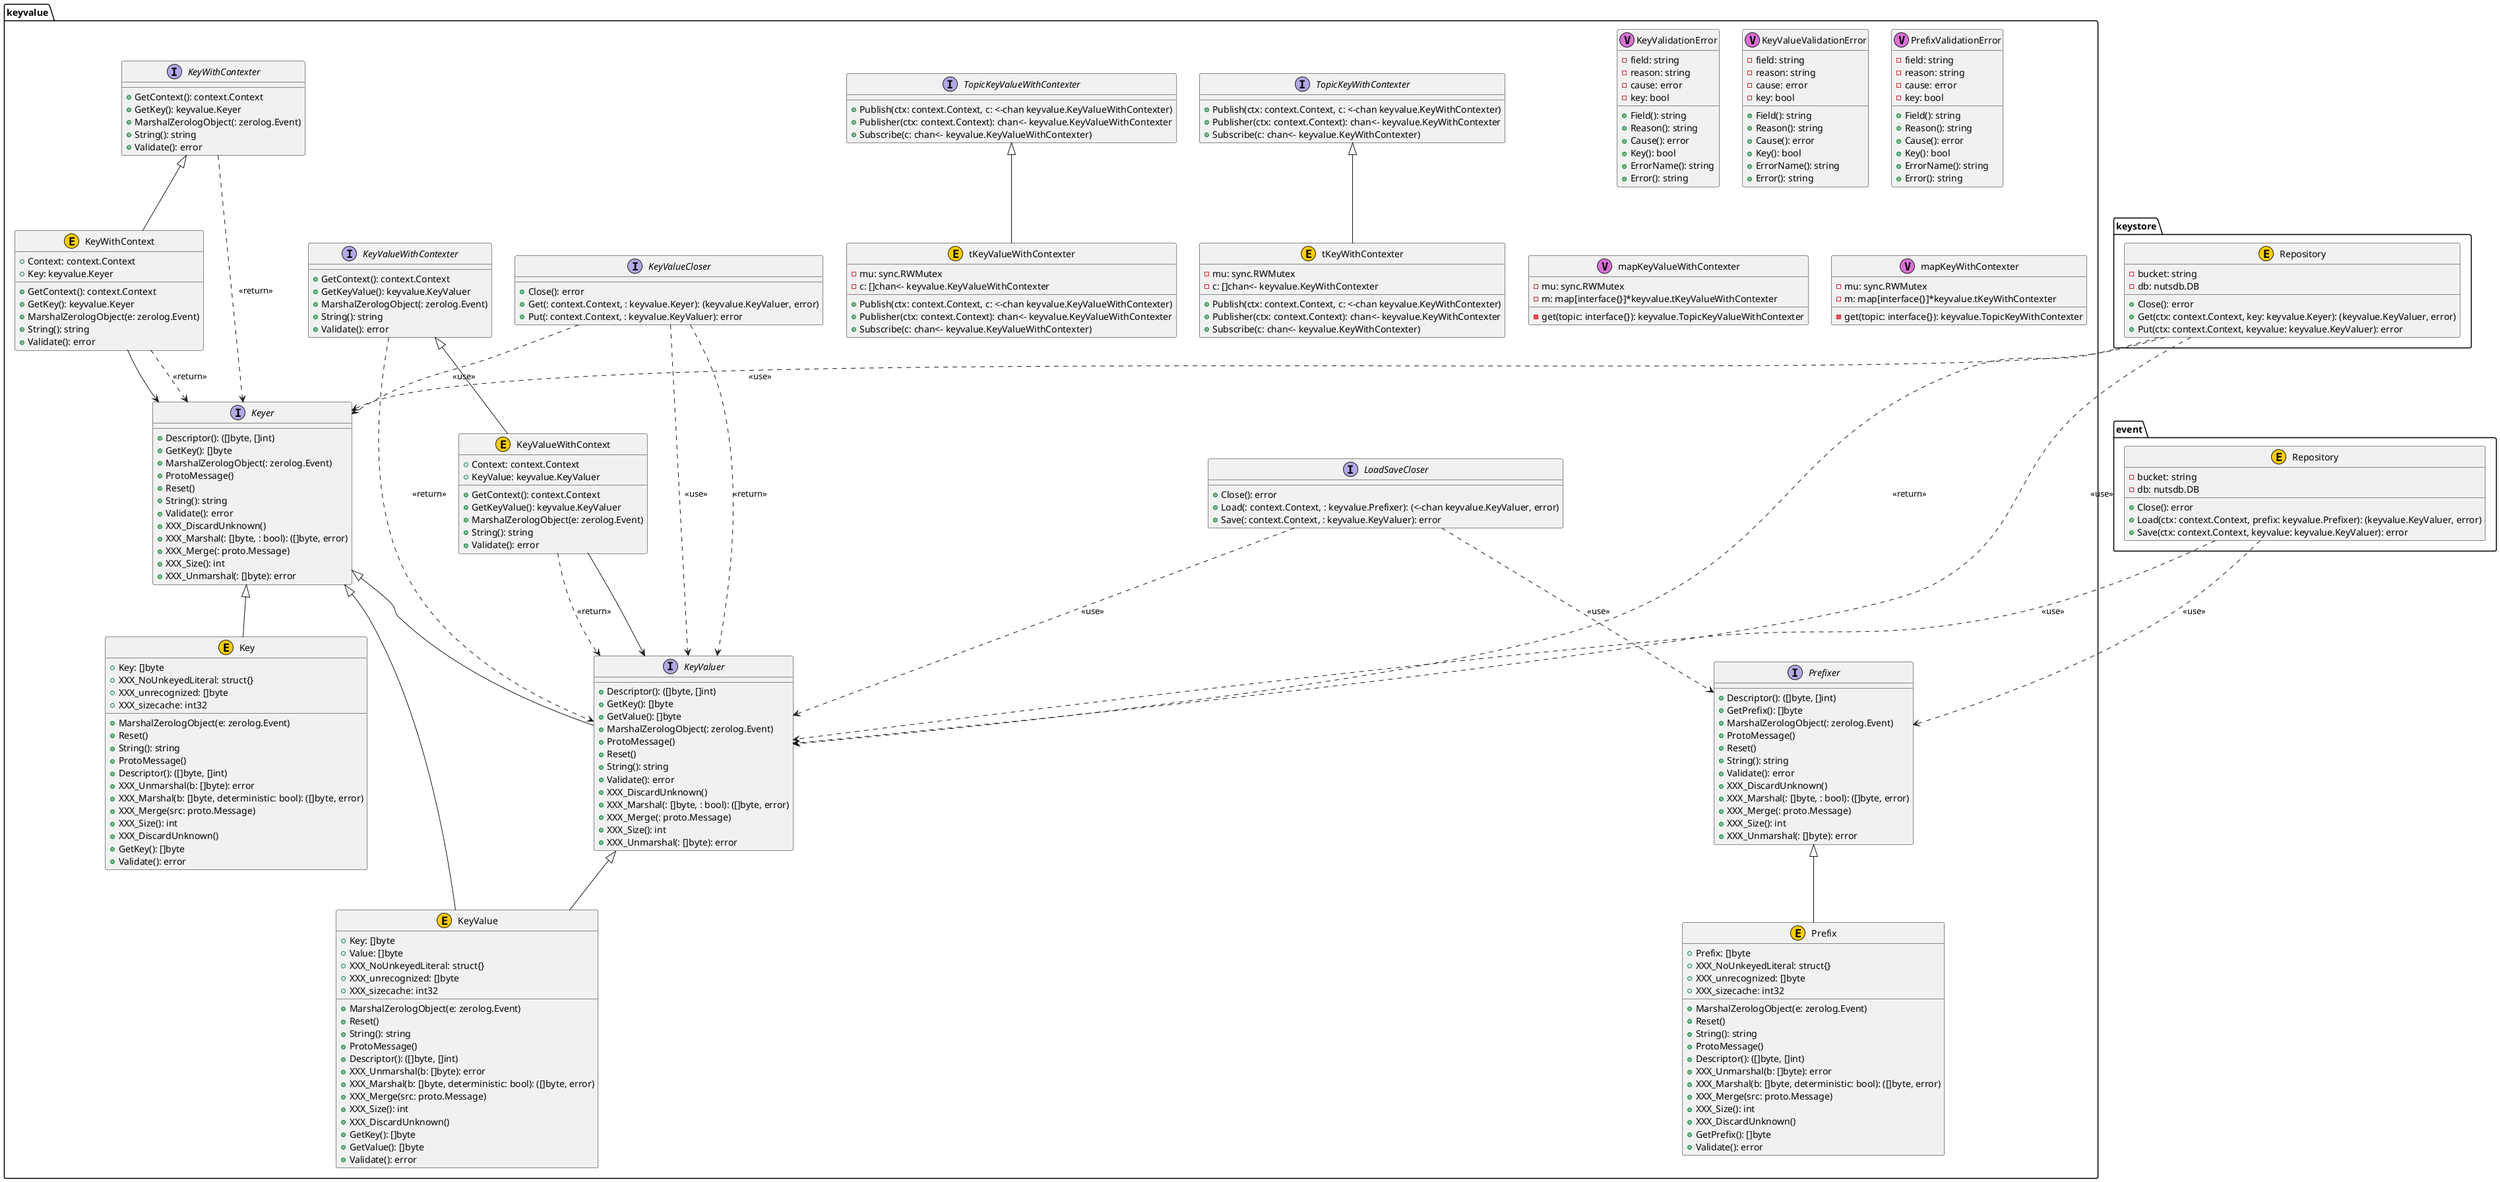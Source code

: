 @startuml

package "keystore" {
	class "Repository" as keystore.Repository <<E,#FFCC00>> {
		-bucket: string
		-db: nutsdb.DB
		+Close(): error
		+Get(ctx: context.Context, key: keyvalue.Keyer): (keyvalue.KeyValuer, error)
		+Put(ctx: context.Context, keyvalue: keyvalue.KeyValuer): error
	}
}


	keystore.Repository ..> keyvalue.Keyer : <<use>> 
	keystore.Repository ..> keyvalue.KeyValuer : <<return>> 
	keystore.Repository ..> keyvalue.KeyValuer : <<use>> 

package "keyvalue" {
	class "Key" as keyvalue.Key <<E,#FFCC00>> {
		+Key: []byte
		+XXX_NoUnkeyedLiteral: struct{}
		+XXX_unrecognized: []byte
		+XXX_sizecache: int32
		+MarshalZerologObject(e: zerolog.Event)
		+Reset()
		+String(): string
		+ProtoMessage()
		+Descriptor(): ([]byte, []int)
		+XXX_Unmarshal(b: []byte): error
		+XXX_Marshal(b: []byte, deterministic: bool): ([]byte, error)
		+XXX_Merge(src: proto.Message)
		+XXX_Size(): int
		+XXX_DiscardUnknown()
		+GetKey(): []byte
		+Validate(): error
	}
}



package "keyvalue" {
	class "KeyValidationError" as keyvalue.KeyValidationError <<V,Orchid>> {
		-field: string
		-reason: string
		-cause: error
		-key: bool
		+Field(): string
		+Reason(): string
		+Cause(): error
		+Key(): bool
		+ErrorName(): string
		+Error(): string
	}
}



package "keyvalue" {
	class "KeyValue" as keyvalue.KeyValue <<E,#FFCC00>> {
		+Key: []byte
		+Value: []byte
		+XXX_NoUnkeyedLiteral: struct{}
		+XXX_unrecognized: []byte
		+XXX_sizecache: int32
		+MarshalZerologObject(e: zerolog.Event)
		+Reset()
		+String(): string
		+ProtoMessage()
		+Descriptor(): ([]byte, []int)
		+XXX_Unmarshal(b: []byte): error
		+XXX_Marshal(b: []byte, deterministic: bool): ([]byte, error)
		+XXX_Merge(src: proto.Message)
		+XXX_Size(): int
		+XXX_DiscardUnknown()
		+GetKey(): []byte
		+GetValue(): []byte
		+Validate(): error
	}
}



package "keyvalue" {
	interface "KeyValueCloser" as keyvalue.KeyValueCloser {
		+Close(): error
		+Get(: context.Context, : keyvalue.Keyer): (keyvalue.KeyValuer, error)
		+Put(: context.Context, : keyvalue.KeyValuer): error
	}
}


	keyvalue.KeyValueCloser ..> keyvalue.Keyer : <<use>> 
	keyvalue.KeyValueCloser ..> keyvalue.KeyValuer : <<return>> 
	keyvalue.KeyValueCloser ..> keyvalue.KeyValuer : <<use>> 

package "keyvalue" {
	class "KeyValueValidationError" as keyvalue.KeyValueValidationError <<V,Orchid>> {
		-field: string
		-reason: string
		-cause: error
		-key: bool
		+Field(): string
		+Reason(): string
		+Cause(): error
		+Key(): bool
		+ErrorName(): string
		+Error(): string
	}
}



package "keyvalue" {
	class "KeyValueWithContext" as keyvalue.KeyValueWithContext <<E,#FFCC00>> {
		+Context: context.Context
		+KeyValue: keyvalue.KeyValuer
		+GetContext(): context.Context
		+GetKeyValue(): keyvalue.KeyValuer
		+MarshalZerologObject(e: zerolog.Event)
		+String(): string
		+Validate(): error
	}
}

	keyvalue.KeyValueWithContext --> keyvalue.KeyValuer

	keyvalue.KeyValueWithContext ..> keyvalue.KeyValuer : <<return>> 

package "keyvalue" {
	interface "KeyValueWithContexter" as keyvalue.KeyValueWithContexter {
		+GetContext(): context.Context
		+GetKeyValue(): keyvalue.KeyValuer
		+MarshalZerologObject(: zerolog.Event)
		+String(): string
		+Validate(): error
	}
}


	keyvalue.KeyValueWithContexter ..> keyvalue.KeyValuer : <<return>> 

package "keyvalue" {
	interface "KeyValuer" as keyvalue.KeyValuer {
		+Descriptor(): ([]byte, []int)
		+GetKey(): []byte
		+GetValue(): []byte
		+MarshalZerologObject(: zerolog.Event)
		+ProtoMessage()
		+Reset()
		+String(): string
		+Validate(): error
		+XXX_DiscardUnknown()
		+XXX_Marshal(: []byte, : bool): ([]byte, error)
		+XXX_Merge(: proto.Message)
		+XXX_Size(): int
		+XXX_Unmarshal(: []byte): error
	}
}



package "keyvalue" {
	class "KeyWithContext" as keyvalue.KeyWithContext <<E,#FFCC00>> {
		+Context: context.Context
		+Key: keyvalue.Keyer
		+GetContext(): context.Context
		+GetKey(): keyvalue.Keyer
		+MarshalZerologObject(e: zerolog.Event)
		+String(): string
		+Validate(): error
	}
}

	keyvalue.KeyWithContext --> keyvalue.Keyer

	keyvalue.KeyWithContext ..> keyvalue.Keyer : <<return>> 

package "keyvalue" {
	interface "KeyWithContexter" as keyvalue.KeyWithContexter {
		+GetContext(): context.Context
		+GetKey(): keyvalue.Keyer
		+MarshalZerologObject(: zerolog.Event)
		+String(): string
		+Validate(): error
	}
}


	keyvalue.KeyWithContexter ..> keyvalue.Keyer : <<return>> 

package "keyvalue" {
	interface "Keyer" as keyvalue.Keyer {
		+Descriptor(): ([]byte, []int)
		+GetKey(): []byte
		+MarshalZerologObject(: zerolog.Event)
		+ProtoMessage()
		+Reset()
		+String(): string
		+Validate(): error
		+XXX_DiscardUnknown()
		+XXX_Marshal(: []byte, : bool): ([]byte, error)
		+XXX_Merge(: proto.Message)
		+XXX_Size(): int
		+XXX_Unmarshal(: []byte): error
	}
}



package "keyvalue" {
	interface "LoadSaveCloser" as keyvalue.LoadSaveCloser {
		+Close(): error
		+Load(: context.Context, : keyvalue.Prefixer): (<-chan keyvalue.KeyValuer, error)
		+Save(: context.Context, : keyvalue.KeyValuer): error
	}
}


	keyvalue.LoadSaveCloser ..> keyvalue.Prefixer : <<use>> 
	keyvalue.LoadSaveCloser ..> keyvalue.KeyValuer : <<use>> 

package "keyvalue" {
	class "Prefix" as keyvalue.Prefix <<E,#FFCC00>> {
		+Prefix: []byte
		+XXX_NoUnkeyedLiteral: struct{}
		+XXX_unrecognized: []byte
		+XXX_sizecache: int32
		+MarshalZerologObject(e: zerolog.Event)
		+Reset()
		+String(): string
		+ProtoMessage()
		+Descriptor(): ([]byte, []int)
		+XXX_Unmarshal(b: []byte): error
		+XXX_Marshal(b: []byte, deterministic: bool): ([]byte, error)
		+XXX_Merge(src: proto.Message)
		+XXX_Size(): int
		+XXX_DiscardUnknown()
		+GetPrefix(): []byte
		+Validate(): error
	}
}



package "keyvalue" {
	class "PrefixValidationError" as keyvalue.PrefixValidationError <<V,Orchid>> {
		-field: string
		-reason: string
		-cause: error
		-key: bool
		+Field(): string
		+Reason(): string
		+Cause(): error
		+Key(): bool
		+ErrorName(): string
		+Error(): string
	}
}



package "keyvalue" {
	interface "Prefixer" as keyvalue.Prefixer {
		+Descriptor(): ([]byte, []int)
		+GetPrefix(): []byte
		+MarshalZerologObject(: zerolog.Event)
		+ProtoMessage()
		+Reset()
		+String(): string
		+Validate(): error
		+XXX_DiscardUnknown()
		+XXX_Marshal(: []byte, : bool): ([]byte, error)
		+XXX_Merge(: proto.Message)
		+XXX_Size(): int
		+XXX_Unmarshal(: []byte): error
	}
}



package "keyvalue" {
	interface "TopicKeyValueWithContexter" as keyvalue.TopicKeyValueWithContexter {
		+Publish(ctx: context.Context, c: <-chan keyvalue.KeyValueWithContexter)
		+Publisher(ctx: context.Context): chan<- keyvalue.KeyValueWithContexter
		+Subscribe(c: chan<- keyvalue.KeyValueWithContexter)
	}
}



package "keyvalue" {
	interface "TopicKeyWithContexter" as keyvalue.TopicKeyWithContexter {
		+Publish(ctx: context.Context, c: <-chan keyvalue.KeyWithContexter)
		+Publisher(ctx: context.Context): chan<- keyvalue.KeyWithContexter
		+Subscribe(c: chan<- keyvalue.KeyWithContexter)
	}
}



package "keyvalue" {
	class "mapKeyValueWithContexter" as keyvalue.mapKeyValueWithContexter <<V,Orchid>> {
		-mu: sync.RWMutex
		-m: map[interface{}]*keyvalue.tKeyValueWithContexter
		-get(topic: interface{}): keyvalue.TopicKeyValueWithContexter
	}
}



package "keyvalue" {
	class "mapKeyWithContexter" as keyvalue.mapKeyWithContexter <<V,Orchid>> {
		-mu: sync.RWMutex
		-m: map[interface{}]*keyvalue.tKeyWithContexter
		-get(topic: interface{}): keyvalue.TopicKeyWithContexter
	}
}



package "keyvalue" {
	class "tKeyValueWithContexter" as keyvalue.tKeyValueWithContexter <<E,#FFCC00>> {
		-mu: sync.RWMutex
		-c: []chan<- keyvalue.KeyValueWithContexter
		+Publish(ctx: context.Context, c: <-chan keyvalue.KeyValueWithContexter)
		+Publisher(ctx: context.Context): chan<- keyvalue.KeyValueWithContexter
		+Subscribe(c: chan<- keyvalue.KeyValueWithContexter)
	}
}



package "keyvalue" {
	class "tKeyWithContexter" as keyvalue.tKeyWithContexter <<E,#FFCC00>> {
		-mu: sync.RWMutex
		-c: []chan<- keyvalue.KeyWithContexter
		+Publish(ctx: context.Context, c: <-chan keyvalue.KeyWithContexter)
		+Publisher(ctx: context.Context): chan<- keyvalue.KeyWithContexter
		+Subscribe(c: chan<- keyvalue.KeyWithContexter)
	}
}



package "event" {
	class "Repository" as event.Repository <<E,#FFCC00>> {
		-bucket: string
		-db: nutsdb.DB
		+Close(): error
		+Load(ctx: context.Context, prefix: keyvalue.Prefixer): (keyvalue.KeyValuer, error)
		+Save(ctx: context.Context, keyvalue: keyvalue.KeyValuer): error
	}
}


	event.Repository ..> keyvalue.Prefixer : <<use>> 
	event.Repository ..> keyvalue.KeyValuer : <<use>> 

	keyvalue.Key -up-|> keyvalue.Keyer
	keyvalue.KeyValue -up-|> keyvalue.KeyValuer
	keyvalue.KeyValue -up-|> keyvalue.Keyer
	keyvalue.KeyValueWithContext -up-|> keyvalue.KeyValueWithContexter
	keyvalue.KeyValuer -up-|> keyvalue.Keyer
	keyvalue.KeyWithContext -up-|> keyvalue.KeyWithContexter
	keyvalue.Prefix -up-|> keyvalue.Prefixer
	keyvalue.tKeyValueWithContexter -up-|> keyvalue.TopicKeyValueWithContexter
	keyvalue.tKeyWithContexter -up-|> keyvalue.TopicKeyWithContexter


@enduml
